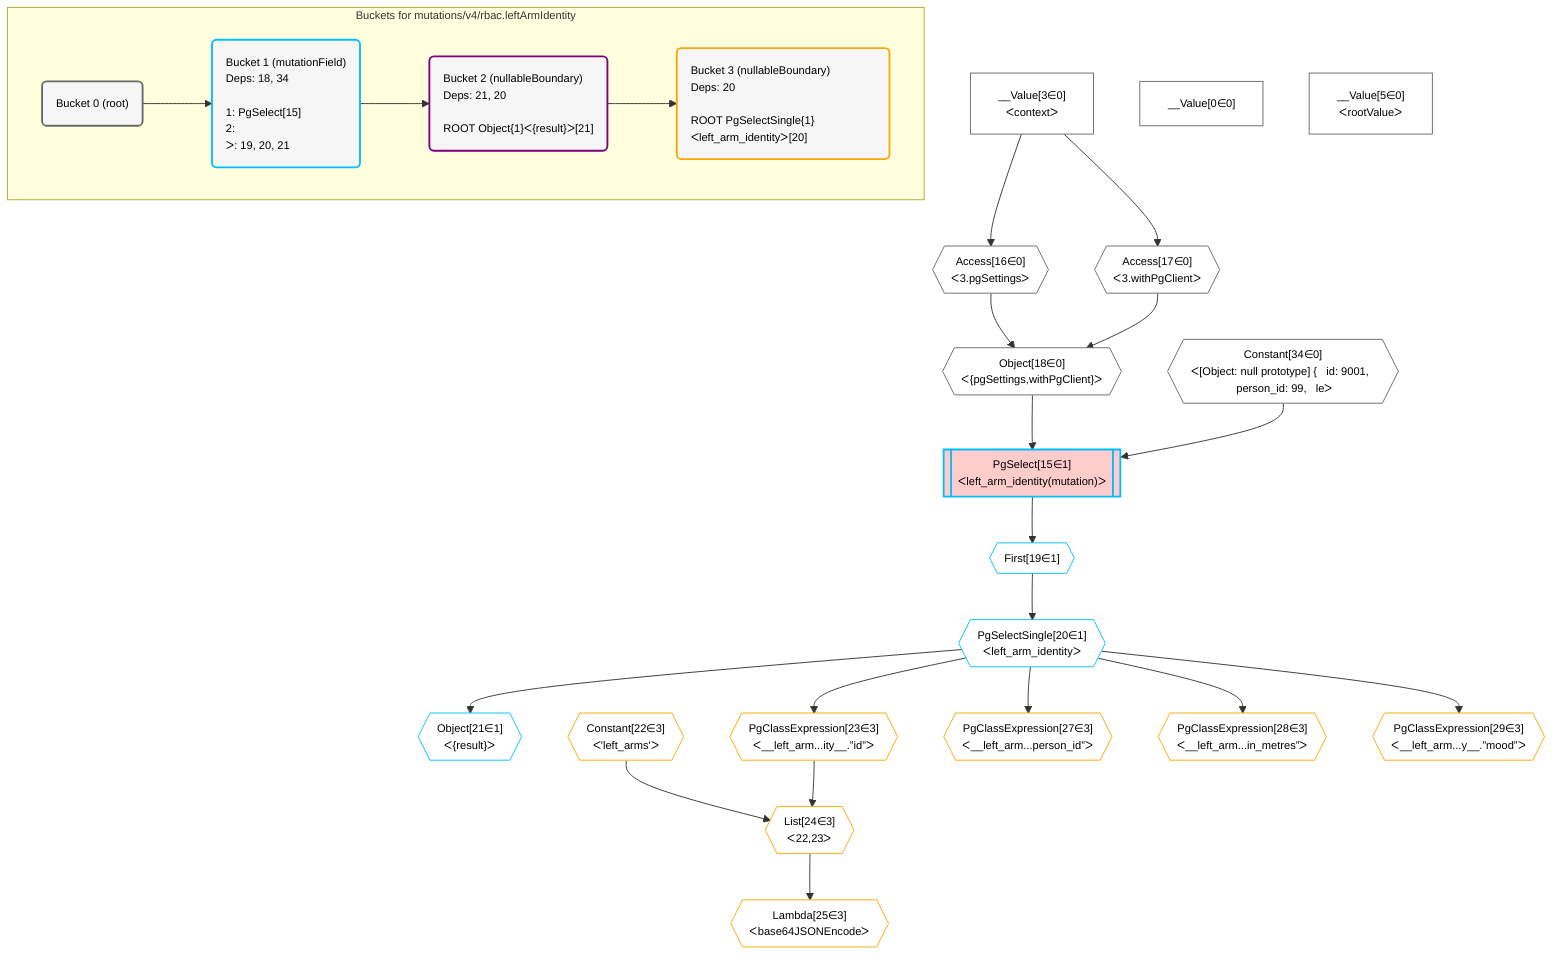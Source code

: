 %%{init: {'themeVariables': { 'fontSize': '12px'}}}%%
graph TD
    classDef path fill:#eee,stroke:#000,color:#000
    classDef plan fill:#fff,stroke-width:1px,color:#000
    classDef itemplan fill:#fff,stroke-width:2px,color:#000
    classDef unbatchedplan fill:#dff,stroke-width:1px,color:#000
    classDef sideeffectplan fill:#fcc,stroke-width:2px,color:#000
    classDef bucket fill:#f6f6f6,color:#000,stroke-width:2px,text-align:left


    %% plan dependencies
    Object18{{"Object[18∈0]<br />ᐸ{pgSettings,withPgClient}ᐳ"}}:::plan
    Access16{{"Access[16∈0]<br />ᐸ3.pgSettingsᐳ"}}:::plan
    Access17{{"Access[17∈0]<br />ᐸ3.withPgClientᐳ"}}:::plan
    Access16 & Access17 --> Object18
    __Value3["__Value[3∈0]<br />ᐸcontextᐳ"]:::plan
    __Value3 --> Access16
    __Value3 --> Access17
    __Value0["__Value[0∈0]"]:::plan
    __Value5["__Value[5∈0]<br />ᐸrootValueᐳ"]:::plan
    Constant34{{"Constant[34∈0]<br />ᐸ[Object: null prototype] {   id: 9001,   person_id: 99,   leᐳ"}}:::plan
    PgSelect15[["PgSelect[15∈1]<br />ᐸleft_arm_identity(mutation)ᐳ"]]:::sideeffectplan
    Object18 & Constant34 --> PgSelect15
    First19{{"First[19∈1]"}}:::plan
    PgSelect15 --> First19
    PgSelectSingle20{{"PgSelectSingle[20∈1]<br />ᐸleft_arm_identityᐳ"}}:::plan
    First19 --> PgSelectSingle20
    Object21{{"Object[21∈1]<br />ᐸ{result}ᐳ"}}:::plan
    PgSelectSingle20 --> Object21
    List24{{"List[24∈3]<br />ᐸ22,23ᐳ"}}:::plan
    Constant22{{"Constant[22∈3]<br />ᐸ'left_arms'ᐳ"}}:::plan
    PgClassExpression23{{"PgClassExpression[23∈3]<br />ᐸ__left_arm...ity__.”id”ᐳ"}}:::plan
    Constant22 & PgClassExpression23 --> List24
    PgSelectSingle20 --> PgClassExpression23
    Lambda25{{"Lambda[25∈3]<br />ᐸbase64JSONEncodeᐳ"}}:::plan
    List24 --> Lambda25
    PgClassExpression27{{"PgClassExpression[27∈3]<br />ᐸ__left_arm...person_id”ᐳ"}}:::plan
    PgSelectSingle20 --> PgClassExpression27
    PgClassExpression28{{"PgClassExpression[28∈3]<br />ᐸ__left_arm...in_metres”ᐳ"}}:::plan
    PgSelectSingle20 --> PgClassExpression28
    PgClassExpression29{{"PgClassExpression[29∈3]<br />ᐸ__left_arm...y__.”mood”ᐳ"}}:::plan
    PgSelectSingle20 --> PgClassExpression29

    %% define steps

    subgraph "Buckets for mutations/v4/rbac.leftArmIdentity"
    Bucket0("Bucket 0 (root)"):::bucket
    classDef bucket0 stroke:#696969
    class Bucket0,__Value0,__Value3,__Value5,Access16,Access17,Object18,Constant34 bucket0
    Bucket1("Bucket 1 (mutationField)<br />Deps: 18, 34<br /><br />1: PgSelect[15]<br />2: <br />ᐳ: 19, 20, 21"):::bucket
    classDef bucket1 stroke:#00bfff
    class Bucket1,PgSelect15,First19,PgSelectSingle20,Object21 bucket1
    Bucket2("Bucket 2 (nullableBoundary)<br />Deps: 21, 20<br /><br />ROOT Object{1}ᐸ{result}ᐳ[21]"):::bucket
    classDef bucket2 stroke:#7f007f
    class Bucket2 bucket2
    Bucket3("Bucket 3 (nullableBoundary)<br />Deps: 20<br /><br />ROOT PgSelectSingle{1}ᐸleft_arm_identityᐳ[20]"):::bucket
    classDef bucket3 stroke:#ffa500
    class Bucket3,Constant22,PgClassExpression23,List24,Lambda25,PgClassExpression27,PgClassExpression28,PgClassExpression29 bucket3
    Bucket0 --> Bucket1
    Bucket1 --> Bucket2
    Bucket2 --> Bucket3
    end